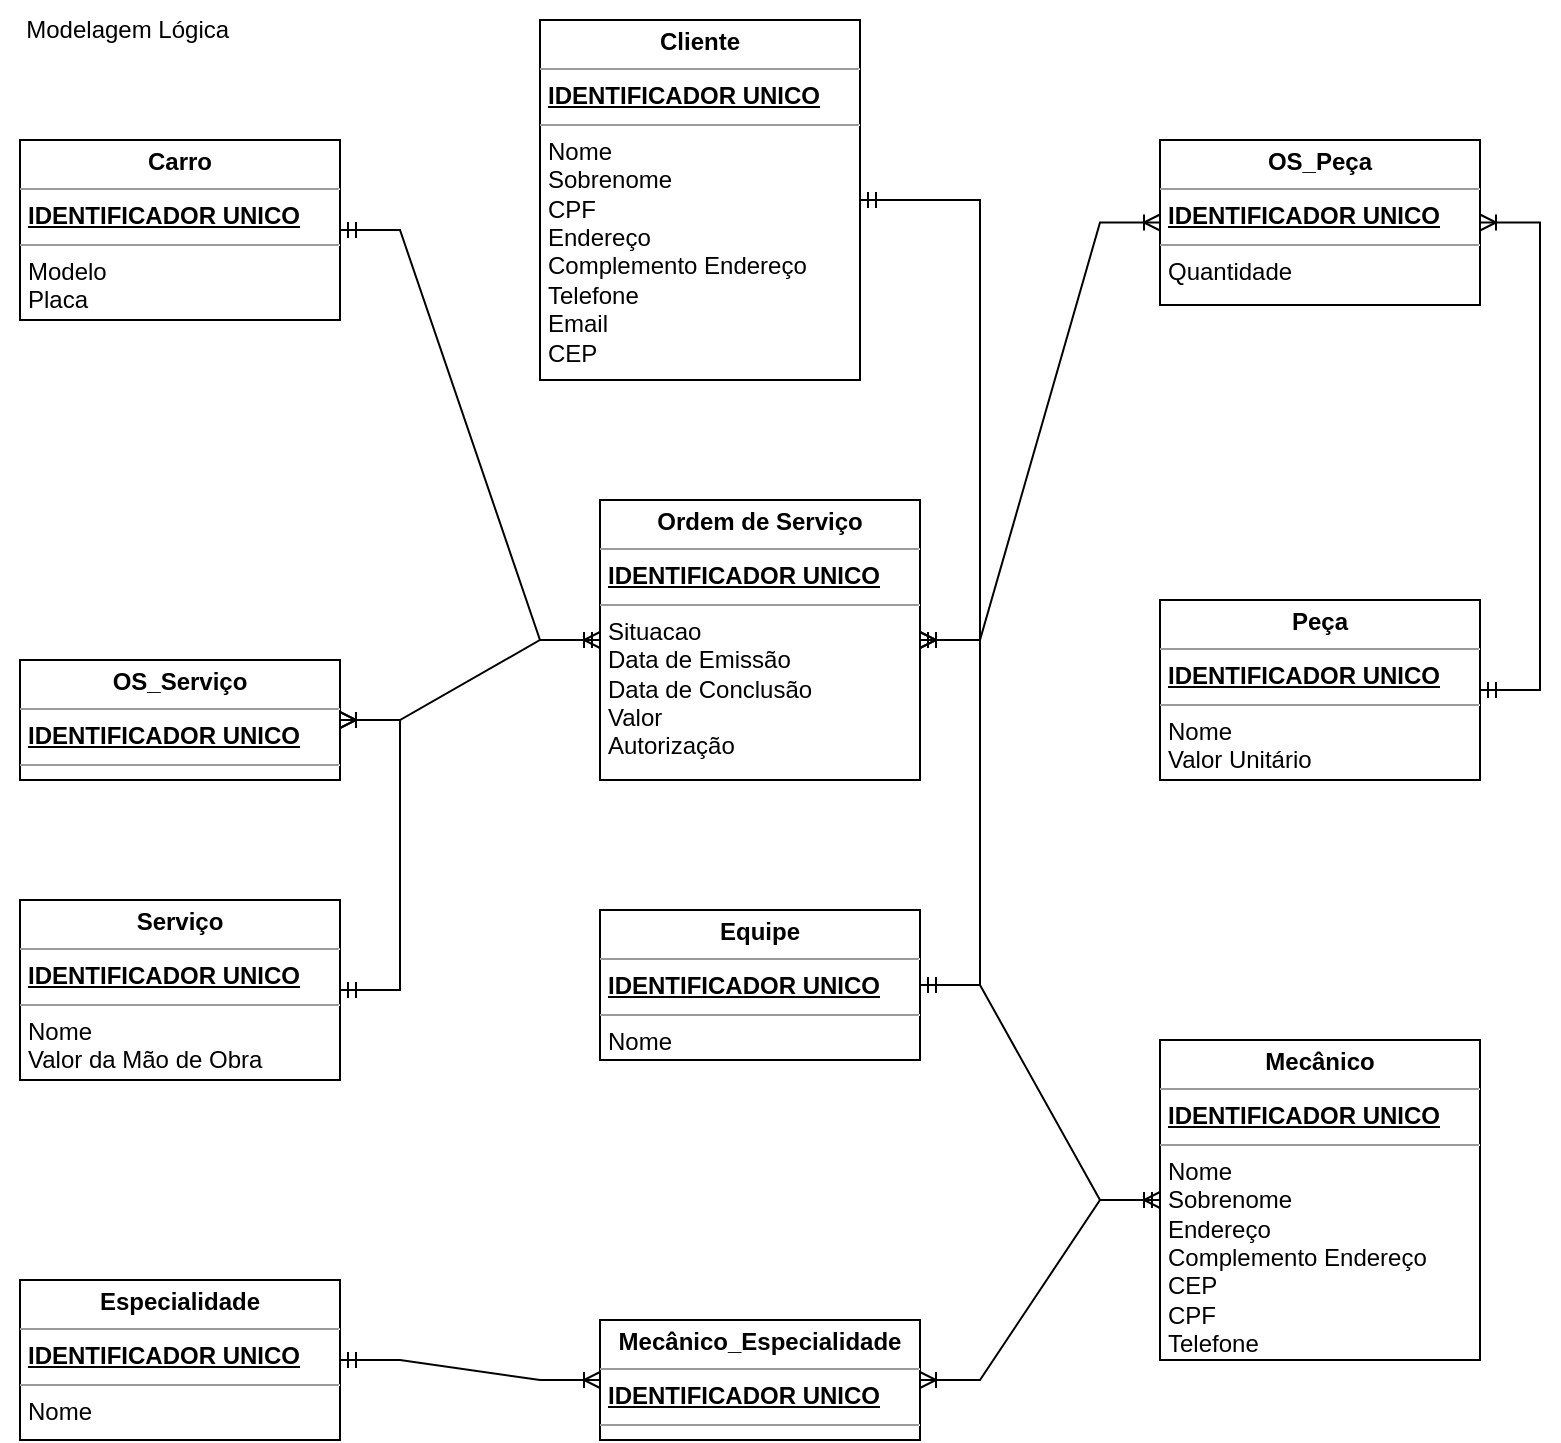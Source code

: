 <mxfile version="20.8.20" type="device"><diagram id="R2lEEEUBdFMjLlhIrx00" name="Page-1"><mxGraphModel dx="794" dy="1505" grid="1" gridSize="10" guides="1" tooltips="1" connect="1" arrows="1" fold="1" page="1" pageScale="1" pageWidth="850" pageHeight="1100" math="0" shadow="0" extFonts="Permanent Marker^https://fonts.googleapis.com/css?family=Permanent+Marker"><root><mxCell id="0"/><mxCell id="1" parent="0"/><mxCell id="kR7XuDyARgtKQcnC4l5c-48" value="Modelagem Lógica&amp;nbsp;" style="text;html=1;align=center;verticalAlign=middle;resizable=0;points=[];autosize=1;strokeColor=none;fillColor=none;" parent="1" vertex="1"><mxGeometry x="40" y="-1070" width="130" height="30" as="geometry"/></mxCell><mxCell id="8lU5Gevcw-4BUhV6_usn-53" value="&lt;p style=&quot;margin:0px;margin-top:4px;text-align:center;&quot;&gt;&lt;b&gt;Cliente&lt;/b&gt;&lt;/p&gt;&lt;hr size=&quot;1&quot;&gt;&lt;p style=&quot;margin:0px;margin-left:4px;&quot;&gt;&lt;b style=&quot;border-color: var(--border-color);&quot;&gt;&lt;u style=&quot;border-color: var(--border-color);&quot;&gt;IDENTIFICADOR UNICO&lt;/u&gt;&lt;/b&gt;&lt;br&gt;&lt;/p&gt;&lt;hr size=&quot;1&quot;&gt;&lt;p style=&quot;margin:0px;margin-left:4px;&quot;&gt;Nome&lt;/p&gt;&lt;p style=&quot;margin:0px;margin-left:4px;&quot;&gt;Sobrenome&lt;/p&gt;&lt;p style=&quot;margin:0px;margin-left:4px;&quot;&gt;CPF&lt;/p&gt;&lt;p style=&quot;margin:0px;margin-left:4px;&quot;&gt;Endereço&lt;/p&gt;&lt;p style=&quot;margin:0px;margin-left:4px;&quot;&gt;Complemento Endereço&lt;/p&gt;&lt;p style=&quot;margin:0px;margin-left:4px;&quot;&gt;Telefone&lt;/p&gt;&lt;p style=&quot;margin:0px;margin-left:4px;&quot;&gt;Email&lt;/p&gt;&lt;p style=&quot;margin:0px;margin-left:4px;&quot;&gt;CEP&lt;/p&gt;&lt;p style=&quot;margin:0px;margin-left:4px;&quot;&gt;&lt;br&gt;&lt;/p&gt;" style="verticalAlign=top;align=left;overflow=fill;fontSize=12;fontFamily=Helvetica;html=1;" parent="1" vertex="1"><mxGeometry x="310" y="-1060" width="160" height="180" as="geometry"/></mxCell><mxCell id="8lU5Gevcw-4BUhV6_usn-60" value="&lt;p style=&quot;margin:0px;margin-top:4px;text-align:center;&quot;&gt;&lt;b&gt;Ordem de Serviço&lt;/b&gt;&lt;/p&gt;&lt;hr size=&quot;1&quot;&gt;&lt;p style=&quot;margin:0px;margin-left:4px;&quot;&gt;&lt;b&gt;&lt;u&gt;IDENTIFICADOR UNICO&lt;/u&gt;&lt;/b&gt;&lt;/p&gt;&lt;hr size=&quot;1&quot;&gt;&lt;p style=&quot;margin:0px;margin-left:4px;&quot;&gt;&lt;span style=&quot;background-color: initial;&quot;&gt;Situacao&lt;/span&gt;&lt;br&gt;&lt;/p&gt;&lt;p style=&quot;margin:0px;margin-left:4px;&quot;&gt;Data de Emissão&lt;/p&gt;&lt;p style=&quot;margin:0px;margin-left:4px;&quot;&gt;Data de Conclusão&lt;/p&gt;&lt;p style=&quot;margin:0px;margin-left:4px;&quot;&gt;Valor&lt;br&gt;&lt;/p&gt;&lt;p style=&quot;margin:0px;margin-left:4px;&quot;&gt;Autorização&lt;/p&gt;&lt;p style=&quot;margin:0px;margin-left:4px;&quot;&gt;&lt;br&gt;&lt;/p&gt;" style="verticalAlign=top;align=left;overflow=fill;fontSize=12;fontFamily=Helvetica;html=1;" parent="1" vertex="1"><mxGeometry x="340" y="-820" width="160" height="140" as="geometry"/></mxCell><mxCell id="8lU5Gevcw-4BUhV6_usn-66" value="&lt;p style=&quot;margin:0px;margin-top:4px;text-align:center;&quot;&gt;&lt;b&gt;OS_Peça&lt;/b&gt;&lt;/p&gt;&lt;hr size=&quot;1&quot;&gt;&lt;p style=&quot;margin:0px;margin-left:4px;&quot;&gt;&lt;b&gt;&lt;u&gt;IDENTIFICADOR UNICO&lt;/u&gt;&lt;/b&gt;&lt;/p&gt;&lt;hr size=&quot;1&quot;&gt;&lt;p style=&quot;margin:0px;margin-left:4px;&quot;&gt;Quantidade&lt;/p&gt;&lt;p style=&quot;margin:0px;margin-left:4px;&quot;&gt;&lt;br&gt;&lt;/p&gt;" style="verticalAlign=top;align=left;overflow=fill;fontSize=12;fontFamily=Helvetica;html=1;" parent="1" vertex="1"><mxGeometry x="620" y="-1000" width="160" height="82.5" as="geometry"/></mxCell><mxCell id="8lU5Gevcw-4BUhV6_usn-67" value="" style="edgeStyle=entityRelationEdgeStyle;fontSize=12;html=1;endArrow=ERoneToMany;startArrow=ERmandOne;rounded=0;" parent="1" source="8lU5Gevcw-4BUhV6_usn-53" target="8lU5Gevcw-4BUhV6_usn-60" edge="1"><mxGeometry width="100" height="100" relative="1" as="geometry"><mxPoint x="298" y="-880" as="sourcePoint"/><mxPoint x="398" y="-980" as="targetPoint"/></mxGeometry></mxCell><mxCell id="8lU5Gevcw-4BUhV6_usn-68" value="" style="edgeStyle=entityRelationEdgeStyle;fontSize=12;html=1;endArrow=ERoneToMany;startArrow=ERmandOne;rounded=0;" parent="1" source="8lU5Gevcw-4BUhV6_usn-60" target="8lU5Gevcw-4BUhV6_usn-66" edge="1"><mxGeometry width="100" height="100" relative="1" as="geometry"><mxPoint x="550" y="-830" as="sourcePoint"/><mxPoint x="398" y="-980" as="targetPoint"/></mxGeometry></mxCell><mxCell id="Zrj3WZdByLI7Q-3AJKgm-1" value="&lt;p style=&quot;margin:0px;margin-top:4px;text-align:center;&quot;&gt;&lt;b&gt;Carro&lt;/b&gt;&lt;/p&gt;&lt;hr size=&quot;1&quot;&gt;&lt;p style=&quot;margin:0px;margin-left:4px;&quot;&gt;&lt;b&gt;&lt;u&gt;IDENTIFICADOR UNICO&lt;/u&gt;&lt;/b&gt;&lt;/p&gt;&lt;hr size=&quot;1&quot;&gt;&lt;p style=&quot;margin:0px;margin-left:4px;&quot;&gt;Modelo&lt;/p&gt;&lt;p style=&quot;margin:0px;margin-left:4px;&quot;&gt;Placa&lt;/p&gt;&lt;p style=&quot;margin:0px;margin-left:4px;&quot;&gt;&lt;br&gt;&lt;/p&gt;&lt;p style=&quot;margin:0px;margin-left:4px;&quot;&gt;&lt;br&gt;&lt;/p&gt;" style="verticalAlign=top;align=left;overflow=fill;fontSize=12;fontFamily=Helvetica;html=1;" parent="1" vertex="1"><mxGeometry x="50" y="-1000" width="160" height="90" as="geometry"/></mxCell><mxCell id="Zrj3WZdByLI7Q-3AJKgm-2" value="&lt;p style=&quot;margin:0px;margin-top:4px;text-align:center;&quot;&gt;&lt;b&gt;Peça&lt;/b&gt;&lt;/p&gt;&lt;hr size=&quot;1&quot;&gt;&lt;p style=&quot;margin:0px;margin-left:4px;&quot;&gt;&lt;b&gt;&lt;u&gt;IDENTIFICADOR UNICO&lt;/u&gt;&lt;/b&gt;&lt;/p&gt;&lt;hr size=&quot;1&quot;&gt;&lt;p style=&quot;margin:0px;margin-left:4px;&quot;&gt;Nome&lt;/p&gt;&lt;p style=&quot;margin:0px;margin-left:4px;&quot;&gt;Valor Unitário&lt;/p&gt;&lt;p style=&quot;margin:0px;margin-left:4px;&quot;&gt;&lt;br&gt;&lt;/p&gt;" style="verticalAlign=top;align=left;overflow=fill;fontSize=12;fontFamily=Helvetica;html=1;" parent="1" vertex="1"><mxGeometry x="620" y="-770" width="160" height="90" as="geometry"/></mxCell><mxCell id="Zrj3WZdByLI7Q-3AJKgm-3" value="&lt;p style=&quot;margin:0px;margin-top:4px;text-align:center;&quot;&gt;&lt;b&gt;OS_Serviço&lt;/b&gt;&lt;/p&gt;&lt;hr size=&quot;1&quot;&gt;&lt;p style=&quot;margin:0px;margin-left:4px;&quot;&gt;&lt;b&gt;&lt;u&gt;IDENTIFICADOR UNICO&lt;/u&gt;&lt;/b&gt;&lt;/p&gt;&lt;hr size=&quot;1&quot;&gt;&lt;p style=&quot;margin:0px;margin-left:4px;&quot;&gt;&lt;br&gt;&lt;/p&gt;" style="verticalAlign=top;align=left;overflow=fill;fontSize=12;fontFamily=Helvetica;html=1;" parent="1" vertex="1"><mxGeometry x="50" y="-740" width="160" height="60" as="geometry"/></mxCell><mxCell id="Zrj3WZdByLI7Q-3AJKgm-4" value="&lt;p style=&quot;margin:0px;margin-top:4px;text-align:center;&quot;&gt;&lt;b&gt;Serviço&lt;/b&gt;&lt;/p&gt;&lt;hr size=&quot;1&quot;&gt;&lt;p style=&quot;margin:0px;margin-left:4px;&quot;&gt;&lt;b&gt;&lt;u&gt;IDENTIFICADOR UNICO&lt;/u&gt;&lt;/b&gt;&lt;/p&gt;&lt;hr size=&quot;1&quot;&gt;&lt;p style=&quot;margin:0px;margin-left:4px;&quot;&gt;Nome&lt;/p&gt;&lt;p style=&quot;margin:0px;margin-left:4px;&quot;&gt;&lt;span style=&quot;background-color: initial;&quot;&gt;Valor da Mão de Obra&lt;/span&gt;&lt;/p&gt;" style="verticalAlign=top;align=left;overflow=fill;fontSize=12;fontFamily=Helvetica;html=1;" parent="1" vertex="1"><mxGeometry x="50" y="-620" width="160" height="90" as="geometry"/></mxCell><mxCell id="Zrj3WZdByLI7Q-3AJKgm-5" value="&lt;p style=&quot;margin:0px;margin-top:4px;text-align:center;&quot;&gt;&lt;b&gt;Equipe&lt;/b&gt;&lt;/p&gt;&lt;hr size=&quot;1&quot;&gt;&lt;p style=&quot;margin:0px;margin-left:4px;&quot;&gt;&lt;b&gt;&lt;u&gt;IDENTIFICADOR UNICO&lt;/u&gt;&lt;/b&gt;&lt;/p&gt;&lt;hr size=&quot;1&quot;&gt;&lt;p style=&quot;margin:0px;margin-left:4px;&quot;&gt;Nome&lt;/p&gt;&lt;p style=&quot;margin:0px;margin-left:4px;&quot;&gt;&lt;br&gt;&lt;/p&gt;" style="verticalAlign=top;align=left;overflow=fill;fontSize=12;fontFamily=Helvetica;html=1;" parent="1" vertex="1"><mxGeometry x="340" y="-615" width="160" height="75" as="geometry"/></mxCell><mxCell id="Zrj3WZdByLI7Q-3AJKgm-6" value="&lt;p style=&quot;margin:0px;margin-top:4px;text-align:center;&quot;&gt;&lt;b&gt;Mecânico&lt;/b&gt;&lt;/p&gt;&lt;hr size=&quot;1&quot;&gt;&lt;p style=&quot;margin:0px;margin-left:4px;&quot;&gt;&lt;u style=&quot;border-color: var(--border-color); font-weight: 700;&quot;&gt;IDENTIFICADOR UNICO&lt;/u&gt;&lt;/p&gt;&lt;hr size=&quot;1&quot;&gt;&lt;p style=&quot;margin:0px;margin-left:4px;&quot;&gt;Nome&lt;/p&gt;&lt;p style=&quot;margin:0px;margin-left:4px;&quot;&gt;Sobrenome&lt;/p&gt;&lt;p style=&quot;border-color: var(--border-color); margin: 0px 0px 0px 4px;&quot;&gt;Endereço&lt;/p&gt;&lt;p style=&quot;border-color: var(--border-color); margin: 0px 0px 0px 4px;&quot;&gt;Complemento Endereço&lt;/p&gt;&lt;p style=&quot;border-color: var(--border-color); margin: 0px 0px 0px 4px;&quot;&gt;&lt;span style=&quot;background-color: initial;&quot;&gt;CEP&lt;/span&gt;&lt;br&gt;&lt;/p&gt;&lt;p style=&quot;border-color: var(--border-color); margin: 0px 0px 0px 4px;&quot;&gt;&lt;span style=&quot;background-color: initial;&quot;&gt;CPF&lt;/span&gt;&lt;/p&gt;&lt;p style=&quot;border-color: var(--border-color); margin: 0px 0px 0px 4px;&quot;&gt;Telefone&lt;span style=&quot;background-color: initial;&quot;&gt;&lt;br&gt;&lt;/span&gt;&lt;/p&gt;" style="verticalAlign=top;align=left;overflow=fill;fontSize=12;fontFamily=Helvetica;html=1;" parent="1" vertex="1"><mxGeometry x="620" y="-550" width="160" height="160" as="geometry"/></mxCell><mxCell id="Zrj3WZdByLI7Q-3AJKgm-7" value="&lt;p style=&quot;margin:0px;margin-top:4px;text-align:center;&quot;&gt;&lt;b&gt;Mecânico_Especialidade&lt;/b&gt;&lt;/p&gt;&lt;hr size=&quot;1&quot;&gt;&lt;p style=&quot;margin:0px;margin-left:4px;&quot;&gt;&lt;b&gt;&lt;u&gt;IDENTIFICADOR UNICO&lt;/u&gt;&lt;/b&gt;&lt;/p&gt;&lt;hr size=&quot;1&quot;&gt;&lt;p style=&quot;margin:0px;margin-left:4px;&quot;&gt;&lt;br&gt;&lt;/p&gt;" style="verticalAlign=top;align=left;overflow=fill;fontSize=12;fontFamily=Helvetica;html=1;" parent="1" vertex="1"><mxGeometry x="340" y="-410" width="160" height="60" as="geometry"/></mxCell><mxCell id="Zrj3WZdByLI7Q-3AJKgm-8" value="&lt;p style=&quot;margin:0px;margin-top:4px;text-align:center;&quot;&gt;&lt;b&gt;Especialidade&lt;/b&gt;&lt;/p&gt;&lt;hr size=&quot;1&quot;&gt;&lt;p style=&quot;margin:0px;margin-left:4px;&quot;&gt;&lt;b&gt;&lt;u&gt;IDENTIFICADOR UNICO&lt;/u&gt;&lt;/b&gt;&lt;/p&gt;&lt;hr size=&quot;1&quot;&gt;&lt;p style=&quot;margin:0px;margin-left:4px;&quot;&gt;Nome&lt;/p&gt;&lt;p style=&quot;margin:0px;margin-left:4px;&quot;&gt;&lt;br&gt;&lt;/p&gt;" style="verticalAlign=top;align=left;overflow=fill;fontSize=12;fontFamily=Helvetica;html=1;" parent="1" vertex="1"><mxGeometry x="50" y="-430" width="160" height="80" as="geometry"/></mxCell><mxCell id="Zrj3WZdByLI7Q-3AJKgm-9" value="" style="edgeStyle=entityRelationEdgeStyle;fontSize=12;html=1;endArrow=ERoneToMany;startArrow=ERmandOne;rounded=0;" parent="1" source="Zrj3WZdByLI7Q-3AJKgm-1" target="8lU5Gevcw-4BUhV6_usn-60" edge="1"><mxGeometry width="100" height="100" relative="1" as="geometry"><mxPoint x="229.5" y="-917.5" as="sourcePoint"/><mxPoint x="361" y="-917.5" as="targetPoint"/></mxGeometry></mxCell><mxCell id="Zrj3WZdByLI7Q-3AJKgm-10" value="" style="edgeStyle=entityRelationEdgeStyle;fontSize=12;html=1;endArrow=ERoneToMany;startArrow=ERmandOne;rounded=0;" parent="1" source="Zrj3WZdByLI7Q-3AJKgm-2" target="8lU5Gevcw-4BUhV6_usn-66" edge="1"><mxGeometry width="100" height="100" relative="1" as="geometry"><mxPoint x="580" y="-690" as="sourcePoint"/><mxPoint x="560" y="-760" as="targetPoint"/></mxGeometry></mxCell><mxCell id="Zrj3WZdByLI7Q-3AJKgm-11" value="" style="edgeStyle=entityRelationEdgeStyle;fontSize=12;html=1;endArrow=ERoneToMany;startArrow=ERmandOne;rounded=0;" parent="1" source="8lU5Gevcw-4BUhV6_usn-60" target="Zrj3WZdByLI7Q-3AJKgm-3" edge="1"><mxGeometry width="100" height="100" relative="1" as="geometry"><mxPoint x="510" y="-885" as="sourcePoint"/><mxPoint x="640" y="-910" as="targetPoint"/></mxGeometry></mxCell><mxCell id="Zrj3WZdByLI7Q-3AJKgm-12" value="" style="edgeStyle=entityRelationEdgeStyle;fontSize=12;html=1;endArrow=ERoneToMany;startArrow=ERmandOne;rounded=0;" parent="1" source="Zrj3WZdByLI7Q-3AJKgm-4" target="Zrj3WZdByLI7Q-3AJKgm-3" edge="1"><mxGeometry width="100" height="100" relative="1" as="geometry"><mxPoint x="570" y="-640" as="sourcePoint"/><mxPoint x="560" y="-590" as="targetPoint"/></mxGeometry></mxCell><mxCell id="Zrj3WZdByLI7Q-3AJKgm-13" value="" style="edgeStyle=entityRelationEdgeStyle;fontSize=12;html=1;endArrow=ERoneToMany;startArrow=ERmandOne;rounded=0;" parent="1" source="Zrj3WZdByLI7Q-3AJKgm-5" target="8lU5Gevcw-4BUhV6_usn-60" edge="1"><mxGeometry width="100" height="100" relative="1" as="geometry"><mxPoint x="550" y="-410" as="sourcePoint"/><mxPoint x="280" y="-550" as="targetPoint"/></mxGeometry></mxCell><mxCell id="Zrj3WZdByLI7Q-3AJKgm-14" value="" style="edgeStyle=entityRelationEdgeStyle;fontSize=12;html=1;endArrow=ERoneToMany;startArrow=ERmandOne;rounded=0;" parent="1" source="Zrj3WZdByLI7Q-3AJKgm-5" target="Zrj3WZdByLI7Q-3AJKgm-6" edge="1"><mxGeometry width="100" height="100" relative="1" as="geometry"><mxPoint x="230" y="-410" as="sourcePoint"/><mxPoint x="515" y="-672.5" as="targetPoint"/></mxGeometry></mxCell><mxCell id="Zrj3WZdByLI7Q-3AJKgm-15" value="" style="edgeStyle=entityRelationEdgeStyle;fontSize=12;html=1;endArrow=ERoneToMany;startArrow=ERmandOne;rounded=0;" parent="1" source="Zrj3WZdByLI7Q-3AJKgm-6" target="Zrj3WZdByLI7Q-3AJKgm-7" edge="1"><mxGeometry width="100" height="100" relative="1" as="geometry"><mxPoint x="550" y="-280" as="sourcePoint"/><mxPoint x="190" y="-280" as="targetPoint"/></mxGeometry></mxCell><mxCell id="Zrj3WZdByLI7Q-3AJKgm-16" value="" style="edgeStyle=entityRelationEdgeStyle;fontSize=12;html=1;endArrow=ERoneToMany;startArrow=ERmandOne;rounded=0;" parent="1" source="Zrj3WZdByLI7Q-3AJKgm-8" target="Zrj3WZdByLI7Q-3AJKgm-7" edge="1"><mxGeometry width="100" height="100" relative="1" as="geometry"><mxPoint x="590" y="-180" as="sourcePoint"/><mxPoint x="500" y="-242.5" as="targetPoint"/></mxGeometry></mxCell></root></mxGraphModel></diagram></mxfile>